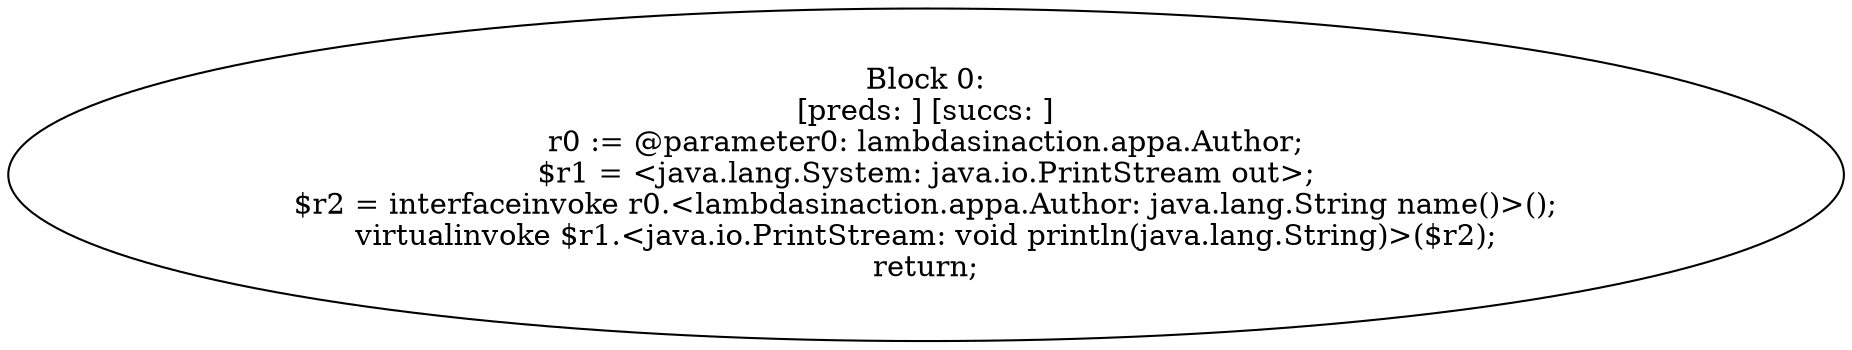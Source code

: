 digraph "unitGraph" {
    "Block 0:
[preds: ] [succs: ]
r0 := @parameter0: lambdasinaction.appa.Author;
$r1 = <java.lang.System: java.io.PrintStream out>;
$r2 = interfaceinvoke r0.<lambdasinaction.appa.Author: java.lang.String name()>();
virtualinvoke $r1.<java.io.PrintStream: void println(java.lang.String)>($r2);
return;
"
}
